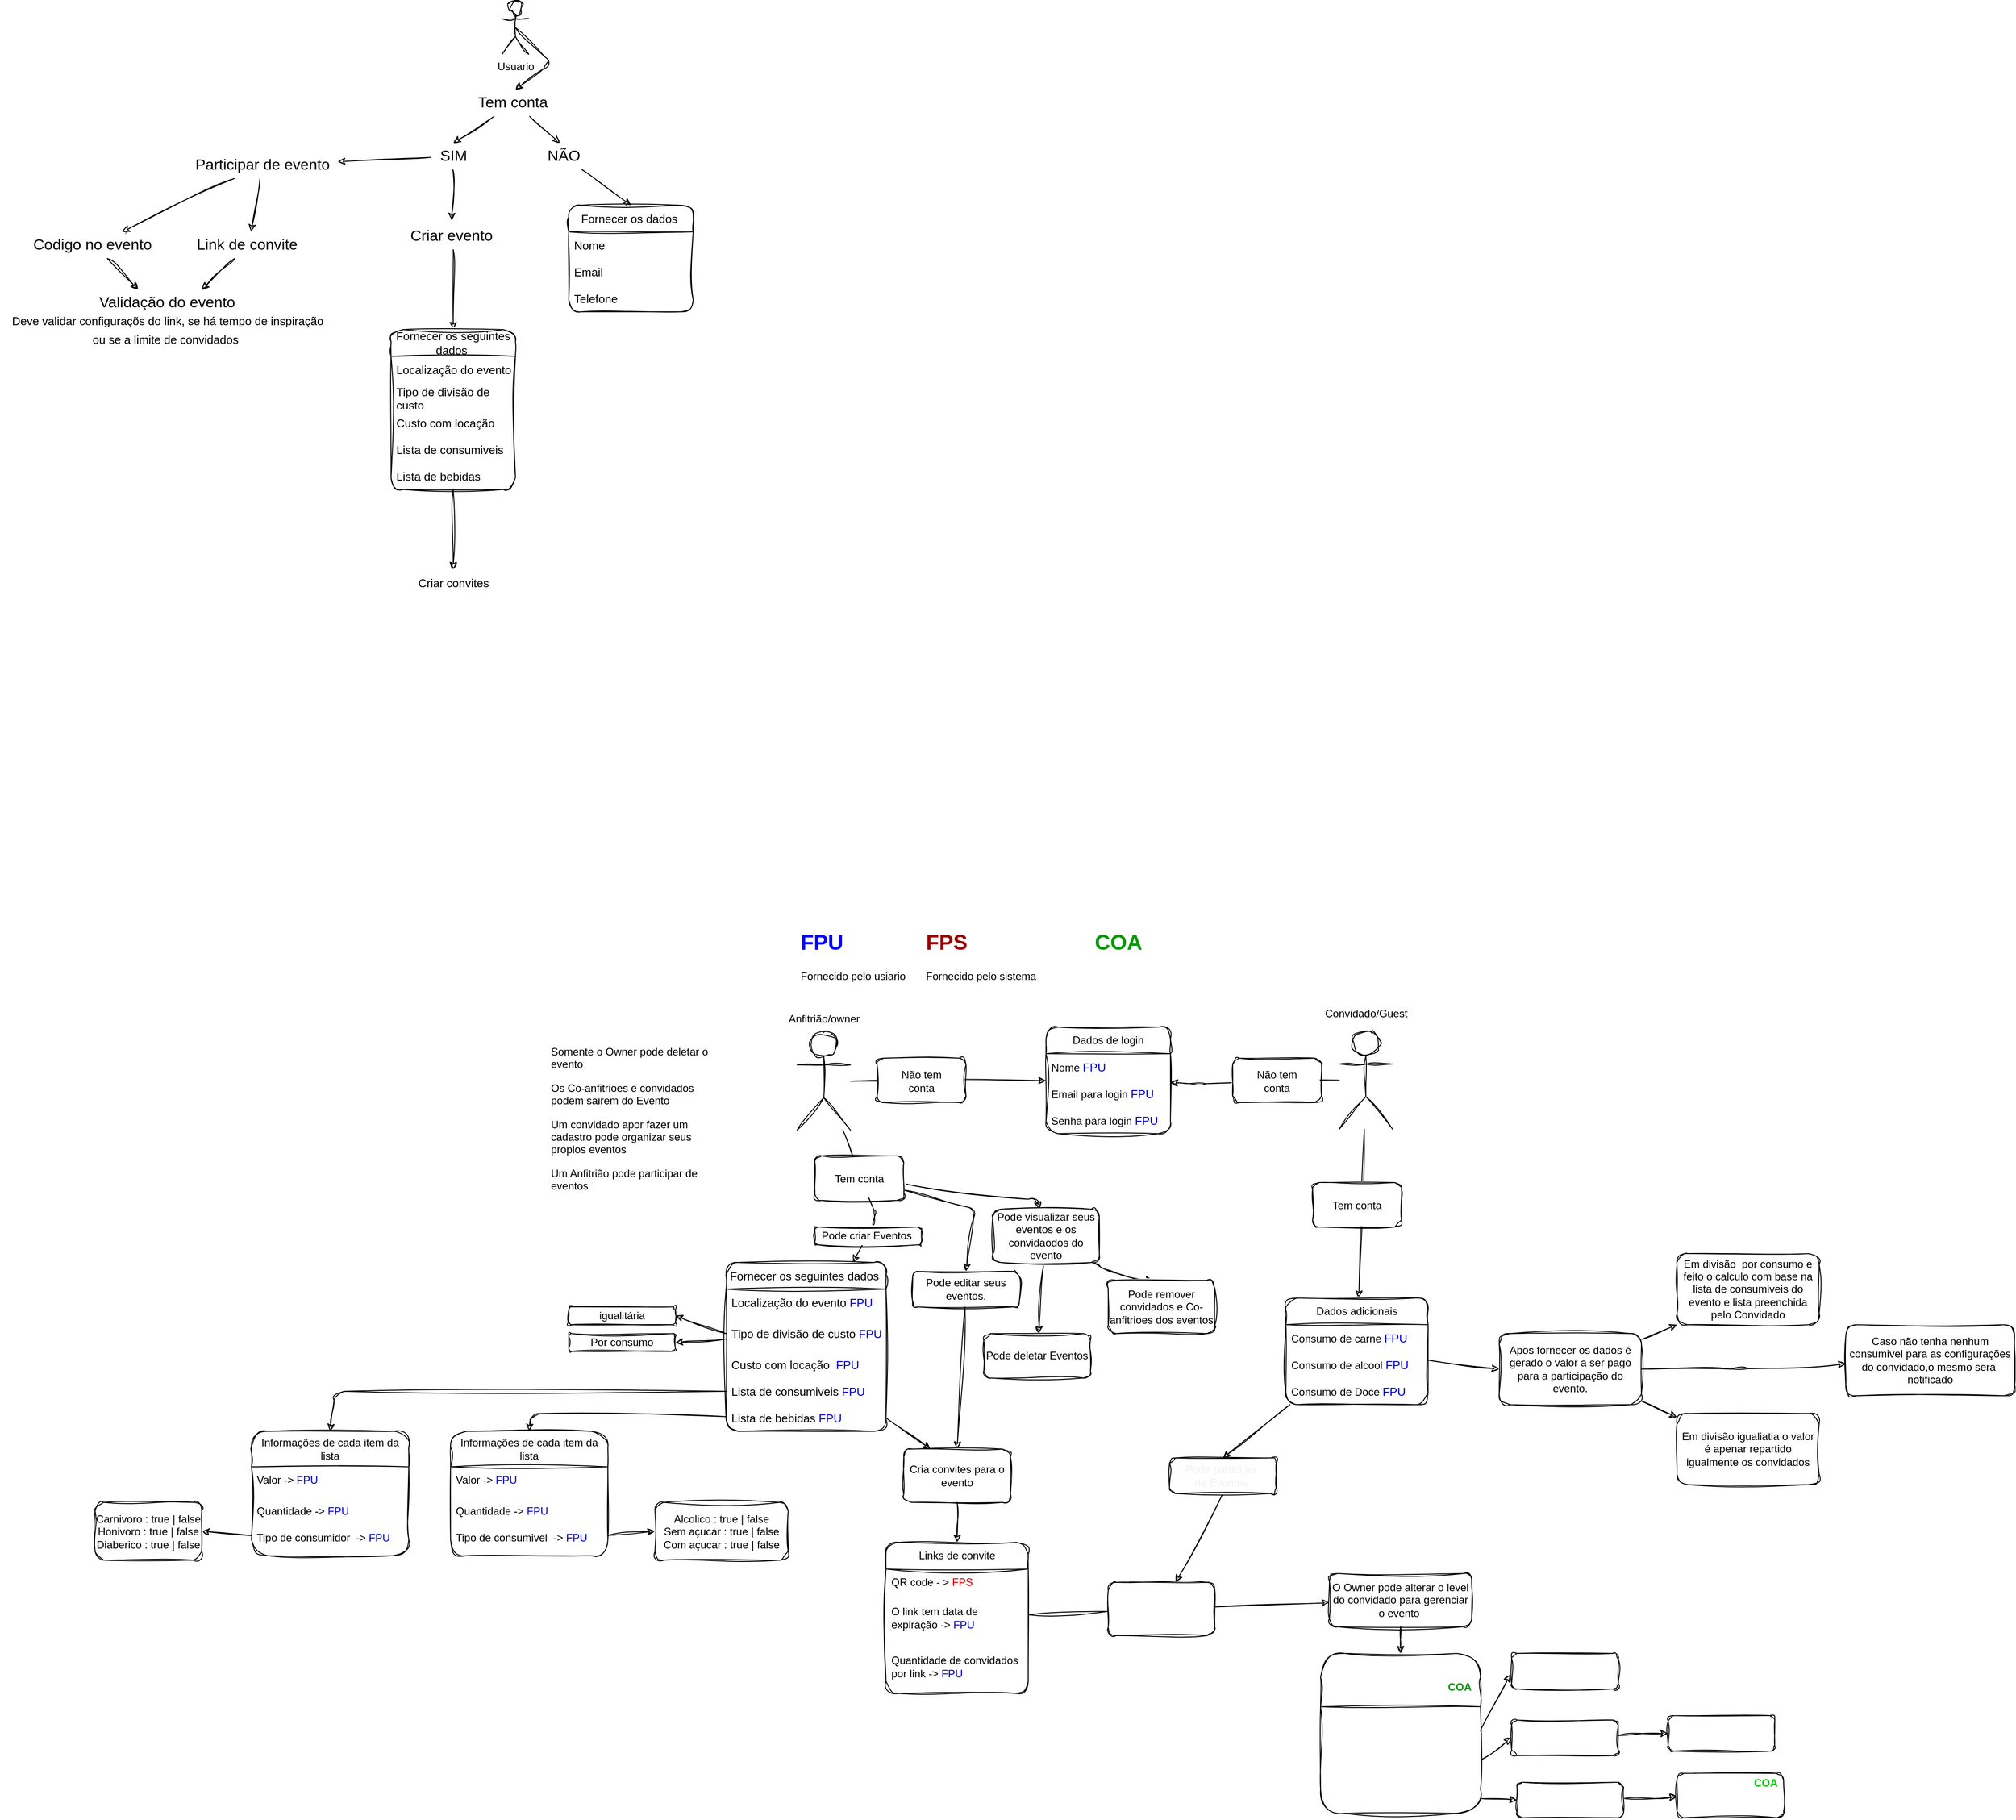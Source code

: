 <mxfile>
    <diagram id="jn-Cg3QizQ3yQqAr4hrQ" name="Page-1">
        <mxGraphModel dx="1631" dy="2102" grid="1" gridSize="10" guides="1" tooltips="1" connect="1" arrows="1" fold="1" page="1" pageScale="1" pageWidth="827" pageHeight="1169" math="0" shadow="0">
            <root>
                <mxCell id="0"/>
                <mxCell id="1" parent="0"/>
                <mxCell id="15" style="edgeStyle=none;html=1;exitX=0.5;exitY=0.5;exitDx=0;exitDy=0;exitPerimeter=0;fontSize=17;rounded=1;sketch=1;curveFitting=1;jiggle=2;" parent="1" source="2" edge="1">
                    <mxGeometry relative="1" as="geometry">
                        <mxPoint x="603" y="-1020" as="targetPoint"/>
                        <Array as="points">
                            <mxPoint x="643" y="-1050"/>
                        </Array>
                    </mxGeometry>
                </mxCell>
                <mxCell id="2" value="Usuario" style="shape=umlActor;verticalLabelPosition=bottom;verticalAlign=top;html=1;outlineConnect=0;rounded=1;sketch=1;curveFitting=1;jiggle=2;" parent="1" vertex="1">
                    <mxGeometry x="588" y="-1120" width="30" height="60" as="geometry"/>
                </mxCell>
                <mxCell id="20" style="edgeStyle=none;html=1;fontSize=17;rounded=1;sketch=1;curveFitting=1;jiggle=2;" parent="1" source="19" edge="1">
                    <mxGeometry relative="1" as="geometry">
                        <mxPoint x="533" y="-960" as="targetPoint"/>
                    </mxGeometry>
                </mxCell>
                <mxCell id="21" style="edgeStyle=none;html=1;fontSize=17;rounded=1;sketch=1;curveFitting=1;jiggle=2;" parent="1" source="19" edge="1">
                    <mxGeometry relative="1" as="geometry">
                        <mxPoint x="653" y="-960" as="targetPoint"/>
                    </mxGeometry>
                </mxCell>
                <mxCell id="19" value="Tem conta&amp;nbsp;" style="text;html=1;align=center;verticalAlign=middle;resizable=0;points=[];autosize=1;strokeColor=none;fillColor=none;fontSize=17;rounded=1;sketch=1;curveFitting=1;jiggle=2;" parent="1" vertex="1">
                    <mxGeometry x="547" y="-1020" width="110" height="30" as="geometry"/>
                </mxCell>
                <mxCell id="24" style="edgeStyle=none;html=1;fontSize=17;entryX=0.485;entryY=-0.097;entryDx=0;entryDy=0;entryPerimeter=0;rounded=1;sketch=1;curveFitting=1;jiggle=2;" parent="1" source="22" target="27" edge="1">
                    <mxGeometry relative="1" as="geometry">
                        <mxPoint x="443" y="-900" as="targetPoint"/>
                        <Array as="points"/>
                    </mxGeometry>
                </mxCell>
                <mxCell id="26" style="edgeStyle=none;html=1;fontSize=17;rounded=1;sketch=1;curveFitting=1;jiggle=2;" parent="1" source="22" target="29" edge="1">
                    <mxGeometry relative="1" as="geometry">
                        <mxPoint x="533" y="-900" as="targetPoint"/>
                    </mxGeometry>
                </mxCell>
                <mxCell id="22" value="SIM" style="text;html=1;align=center;verticalAlign=middle;resizable=0;points=[];autosize=1;strokeColor=none;fillColor=none;fontSize=17;rounded=1;sketch=1;curveFitting=1;jiggle=2;" parent="1" vertex="1">
                    <mxGeometry x="508" y="-960" width="50" height="30" as="geometry"/>
                </mxCell>
                <mxCell id="53" style="edgeStyle=none;html=1;fontSize=13;entryX=0.5;entryY=0;entryDx=0;entryDy=0;rounded=1;sketch=1;curveFitting=1;jiggle=2;" parent="1" source="23" target="54" edge="1">
                    <mxGeometry relative="1" as="geometry">
                        <mxPoint x="733" y="-900" as="targetPoint"/>
                    </mxGeometry>
                </mxCell>
                <mxCell id="23" value="NÃO" style="text;html=1;align=center;verticalAlign=middle;resizable=0;points=[];autosize=1;strokeColor=none;fillColor=none;fontSize=17;rounded=1;sketch=1;curveFitting=1;jiggle=2;" parent="1" vertex="1">
                    <mxGeometry x="627" y="-960" width="60" height="30" as="geometry"/>
                </mxCell>
                <mxCell id="38" style="edgeStyle=none;html=1;fontSize=13;rounded=1;sketch=1;curveFitting=1;jiggle=2;" parent="1" source="27" target="39" edge="1">
                    <mxGeometry relative="1" as="geometry">
                        <mxPoint x="533" y="-760" as="targetPoint"/>
                    </mxGeometry>
                </mxCell>
                <mxCell id="27" value="Criar evento&amp;nbsp;" style="text;html=1;align=center;verticalAlign=middle;resizable=0;points=[];autosize=1;strokeColor=none;fillColor=none;fontSize=17;rounded=1;sketch=1;curveFitting=1;jiggle=2;" parent="1" vertex="1">
                    <mxGeometry x="473" y="-870" width="120" height="30" as="geometry"/>
                </mxCell>
                <mxCell id="30" style="edgeStyle=none;html=1;fontSize=17;rounded=1;sketch=1;curveFitting=1;jiggle=2;" parent="1" source="29" target="32" edge="1">
                    <mxGeometry relative="1" as="geometry">
                        <mxPoint x="433" y="-800.0" as="targetPoint"/>
                    </mxGeometry>
                </mxCell>
                <mxCell id="31" style="edgeStyle=none;html=1;fontSize=17;rounded=1;sketch=1;curveFitting=1;jiggle=2;" parent="1" source="29" target="33" edge="1">
                    <mxGeometry relative="1" as="geometry">
                        <mxPoint x="563" y="-800" as="targetPoint"/>
                    </mxGeometry>
                </mxCell>
                <mxCell id="29" value="Participar de evento" style="text;html=1;align=center;verticalAlign=middle;resizable=0;points=[];autosize=1;strokeColor=none;fillColor=none;fontSize=17;rounded=1;sketch=1;curveFitting=1;jiggle=2;" parent="1" vertex="1">
                    <mxGeometry x="233" y="-950" width="170" height="30" as="geometry"/>
                </mxCell>
                <mxCell id="34" style="edgeStyle=none;html=1;fontSize=17;rounded=1;sketch=1;curveFitting=1;jiggle=2;" parent="1" source="32" target="36" edge="1">
                    <mxGeometry relative="1" as="geometry">
                        <mxPoint x="199" y="-785.0" as="targetPoint"/>
                    </mxGeometry>
                </mxCell>
                <mxCell id="32" value="Codigo no evento&amp;nbsp;" style="text;html=1;align=center;verticalAlign=middle;resizable=0;points=[];autosize=1;strokeColor=none;fillColor=none;fontSize=17;rounded=1;sketch=1;curveFitting=1;jiggle=2;" parent="1" vertex="1">
                    <mxGeometry x="49" y="-860" width="160" height="30" as="geometry"/>
                </mxCell>
                <mxCell id="35" style="edgeStyle=none;html=1;fontSize=17;rounded=1;sketch=1;curveFitting=1;jiggle=2;" parent="1" source="33" target="36" edge="1">
                    <mxGeometry relative="1" as="geometry">
                        <mxPoint x="209" y="-785.0" as="targetPoint"/>
                    </mxGeometry>
                </mxCell>
                <mxCell id="33" value="Link de convite&amp;nbsp;" style="text;html=1;align=center;verticalAlign=middle;resizable=0;points=[];autosize=1;strokeColor=none;fillColor=none;fontSize=17;rounded=1;sketch=1;curveFitting=1;jiggle=2;" parent="1" vertex="1">
                    <mxGeometry x="233" y="-860" width="140" height="30" as="geometry"/>
                </mxCell>
                <mxCell id="36" value="Validação do evento&amp;nbsp;&lt;br style=&quot;font-size: 13px;&quot;&gt;&lt;font style=&quot;font-size: 13px;&quot;&gt;Deve validar configuraçõs do link, se há tempo de inspiração&amp;nbsp;&lt;br&gt;&lt;/font&gt;&lt;font style=&quot;font-size: 13px;&quot;&gt;ou se a limite de convidados&amp;nbsp;&lt;/font&gt;&lt;font style=&quot;font-size: 17px;&quot;&gt;&amp;nbsp;&lt;br&gt;&lt;/font&gt;" style="text;html=1;align=center;verticalAlign=middle;resizable=0;points=[];autosize=1;strokeColor=none;fillColor=none;fontSize=17;rounded=1;sketch=1;curveFitting=1;jiggle=2;" parent="1" vertex="1">
                    <mxGeometry x="23" y="-795" width="380" height="70" as="geometry"/>
                </mxCell>
                <mxCell id="51" style="edgeStyle=none;html=1;fontSize=13;rounded=1;sketch=1;curveFitting=1;jiggle=2;" parent="1" source="39" target="52" edge="1">
                    <mxGeometry relative="1" as="geometry">
                        <mxPoint x="533" y="-480" as="targetPoint"/>
                    </mxGeometry>
                </mxCell>
                <mxCell id="39" value="Fornecer os seguintes dados&amp;nbsp;" style="swimlane;fontStyle=0;childLayout=stackLayout;horizontal=1;startSize=30;horizontalStack=0;resizeParent=1;resizeParentMax=0;resizeLast=0;collapsible=1;marginBottom=0;whiteSpace=wrap;html=1;fontSize=13;rounded=1;sketch=1;curveFitting=1;jiggle=2;" parent="1" vertex="1">
                    <mxGeometry x="463" y="-750" width="140" height="180" as="geometry"/>
                </mxCell>
                <mxCell id="40" value="Localização do evento" style="text;strokeColor=none;fillColor=none;align=left;verticalAlign=middle;spacingLeft=4;spacingRight=4;overflow=hidden;points=[[0,0.5],[1,0.5]];portConstraint=eastwest;rotatable=0;whiteSpace=wrap;html=1;fontSize=13;rounded=1;sketch=1;curveFitting=1;jiggle=2;" parent="39" vertex="1">
                    <mxGeometry y="30" width="140" height="30" as="geometry"/>
                </mxCell>
                <mxCell id="41" value="Tipo de divisão de custo" style="text;strokeColor=none;fillColor=none;align=left;verticalAlign=middle;spacingLeft=4;spacingRight=4;overflow=hidden;points=[[0,0.5],[1,0.5]];portConstraint=eastwest;rotatable=0;whiteSpace=wrap;html=1;fontSize=13;rounded=1;sketch=1;curveFitting=1;jiggle=2;" parent="39" vertex="1">
                    <mxGeometry y="60" width="140" height="30" as="geometry"/>
                </mxCell>
                <mxCell id="42" value="Custo com locação&amp;nbsp;" style="text;strokeColor=none;fillColor=none;align=left;verticalAlign=middle;spacingLeft=4;spacingRight=4;overflow=hidden;points=[[0,0.5],[1,0.5]];portConstraint=eastwest;rotatable=0;whiteSpace=wrap;html=1;fontSize=13;rounded=1;sketch=1;curveFitting=1;jiggle=2;" parent="39" vertex="1">
                    <mxGeometry y="90" width="140" height="30" as="geometry"/>
                </mxCell>
                <mxCell id="45" value="Lista de consumiveis" style="text;strokeColor=none;fillColor=none;align=left;verticalAlign=middle;spacingLeft=4;spacingRight=4;overflow=hidden;points=[[0,0.5],[1,0.5]];portConstraint=eastwest;rotatable=0;whiteSpace=wrap;html=1;fontSize=13;rounded=1;sketch=1;curveFitting=1;jiggle=2;" parent="39" vertex="1">
                    <mxGeometry y="120" width="140" height="30" as="geometry"/>
                </mxCell>
                <mxCell id="47" value="Lista de bebidas" style="text;strokeColor=none;fillColor=none;align=left;verticalAlign=middle;spacingLeft=4;spacingRight=4;overflow=hidden;points=[[0,0.5],[1,0.5]];portConstraint=eastwest;rotatable=0;whiteSpace=wrap;html=1;fontSize=13;rounded=1;sketch=1;curveFitting=1;jiggle=2;" parent="39" vertex="1">
                    <mxGeometry y="150" width="140" height="30" as="geometry"/>
                </mxCell>
                <mxCell id="52" value="Criar convites" style="text;html=1;align=center;verticalAlign=middle;resizable=0;points=[];autosize=1;strokeColor=none;fillColor=none;fontSize=13;rounded=1;sketch=1;curveFitting=1;jiggle=2;" parent="1" vertex="1">
                    <mxGeometry x="483" y="-480" width="100" height="30" as="geometry"/>
                </mxCell>
                <mxCell id="54" value="Fornecer os dados&amp;nbsp;" style="swimlane;fontStyle=0;childLayout=stackLayout;horizontal=1;startSize=30;horizontalStack=0;resizeParent=1;resizeParentMax=0;resizeLast=0;collapsible=1;marginBottom=0;whiteSpace=wrap;html=1;fontSize=13;rounded=1;sketch=1;curveFitting=1;jiggle=2;" parent="1" vertex="1">
                    <mxGeometry x="663" y="-890" width="140" height="120" as="geometry"/>
                </mxCell>
                <mxCell id="55" value="Nome&amp;nbsp;" style="text;strokeColor=none;fillColor=none;align=left;verticalAlign=middle;spacingLeft=4;spacingRight=4;overflow=hidden;points=[[0,0.5],[1,0.5]];portConstraint=eastwest;rotatable=0;whiteSpace=wrap;html=1;fontSize=13;rounded=1;sketch=1;curveFitting=1;jiggle=2;" parent="54" vertex="1">
                    <mxGeometry y="30" width="140" height="30" as="geometry"/>
                </mxCell>
                <mxCell id="56" value="Email" style="text;strokeColor=none;fillColor=none;align=left;verticalAlign=middle;spacingLeft=4;spacingRight=4;overflow=hidden;points=[[0,0.5],[1,0.5]];portConstraint=eastwest;rotatable=0;whiteSpace=wrap;html=1;fontSize=13;rounded=1;sketch=1;curveFitting=1;jiggle=2;" parent="54" vertex="1">
                    <mxGeometry y="60" width="140" height="30" as="geometry"/>
                </mxCell>
                <mxCell id="57" value="Telefone" style="text;strokeColor=none;fillColor=none;align=left;verticalAlign=middle;spacingLeft=4;spacingRight=4;overflow=hidden;points=[[0,0.5],[1,0.5]];portConstraint=eastwest;rotatable=0;whiteSpace=wrap;html=1;fontSize=13;rounded=1;sketch=1;curveFitting=1;jiggle=2;" parent="54" vertex="1">
                    <mxGeometry y="90" width="140" height="30" as="geometry"/>
                </mxCell>
                <mxCell id="67" style="edgeStyle=none;html=1;rounded=1;sketch=1;curveFitting=1;jiggle=2;" parent="1" edge="1">
                    <mxGeometry relative="1" as="geometry">
                        <mxPoint x="1340" y="97.5" as="targetPoint"/>
                        <mxPoint x="1530" y="94.789" as="sourcePoint"/>
                        <Array as="points">
                            <mxPoint x="1370" y="99"/>
                        </Array>
                    </mxGeometry>
                </mxCell>
                <mxCell id="78" style="edgeStyle=none;html=1;rounded=1;sketch=1;curveFitting=1;jiggle=2;" parent="1" source="58" edge="1" target="168">
                    <mxGeometry relative="1" as="geometry">
                        <mxPoint x="1470" y="340" as="targetPoint"/>
                        <mxPoint x="1550" y="150" as="sourcePoint"/>
                        <Array as="points"/>
                    </mxGeometry>
                </mxCell>
                <mxCell id="58" value="" style="shape=umlActor;verticalLabelPosition=bottom;verticalAlign=top;html=1;outlineConnect=0;fontStyle=0;rounded=1;sketch=1;curveFitting=1;jiggle=2;" parent="1" vertex="1">
                    <mxGeometry x="1530" y="40" width="60" height="110" as="geometry"/>
                </mxCell>
                <mxCell id="61" style="edgeStyle=none;html=1;rounded=1;sketch=1;curveFitting=1;jiggle=2;" parent="1" source="59" target="69" edge="1">
                    <mxGeometry relative="1" as="geometry">
                        <mxPoint x="1180" y="96" as="targetPoint"/>
                    </mxGeometry>
                </mxCell>
                <mxCell id="73" style="edgeStyle=none;html=1;rounded=1;sketch=1;curveFitting=1;jiggle=2;" parent="1" source="59" edge="1" target="103">
                    <mxGeometry relative="1" as="geometry">
                        <mxPoint x="999.231" y="320.0" as="targetPoint"/>
                        <Array as="points">
                            <mxPoint x="1010" y="250"/>
                        </Array>
                    </mxGeometry>
                </mxCell>
                <mxCell id="59" value="" style="shape=umlActor;verticalLabelPosition=bottom;verticalAlign=top;html=1;outlineConnect=0;rounded=1;sketch=1;curveFitting=1;jiggle=2;" parent="1" vertex="1">
                    <mxGeometry x="920" y="41" width="60" height="110" as="geometry"/>
                </mxCell>
                <mxCell id="62" value="" style="rounded=1;whiteSpace=wrap;html=1;sketch=1;curveFitting=1;jiggle=2;" parent="1" vertex="1">
                    <mxGeometry x="1010" y="70" width="100" height="50" as="geometry"/>
                </mxCell>
                <mxCell id="64" value="Não tem conta" style="text;html=1;strokeColor=none;fillColor=none;align=center;verticalAlign=middle;whiteSpace=wrap;rounded=1;sketch=1;curveFitting=1;jiggle=2;" parent="1" vertex="1">
                    <mxGeometry x="1030" y="81" width="60" height="30" as="geometry"/>
                </mxCell>
                <mxCell id="65" value="" style="rounded=1;whiteSpace=wrap;html=1;sketch=1;curveFitting=1;jiggle=2;" parent="1" vertex="1">
                    <mxGeometry x="1410" y="70" width="100" height="50" as="geometry"/>
                </mxCell>
                <mxCell id="66" value="Não tem conta" style="text;html=1;strokeColor=none;fillColor=none;align=center;verticalAlign=middle;whiteSpace=wrap;rounded=1;sketch=1;curveFitting=1;jiggle=2;" parent="1" vertex="1">
                    <mxGeometry x="1430" y="81" width="60" height="30" as="geometry"/>
                </mxCell>
                <mxCell id="69" value="Dados de login" style="swimlane;fontStyle=0;childLayout=stackLayout;horizontal=1;startSize=30;horizontalStack=0;resizeParent=1;resizeParentMax=0;resizeLast=0;collapsible=1;marginBottom=0;whiteSpace=wrap;html=1;rounded=1;sketch=1;curveFitting=1;jiggle=2;" parent="1" vertex="1">
                    <mxGeometry x="1200" y="35" width="140" height="120" as="geometry"/>
                </mxCell>
                <mxCell id="70" value="Nome&amp;nbsp;&lt;span style=&quot;color: rgb(0, 0, 204); font-size: 13px;&quot;&gt;FPU&lt;/span&gt;" style="text;strokeColor=none;fillColor=none;align=left;verticalAlign=middle;spacingLeft=4;spacingRight=4;overflow=hidden;points=[[0,0.5],[1,0.5]];portConstraint=eastwest;rotatable=0;whiteSpace=wrap;html=1;rounded=1;sketch=1;curveFitting=1;jiggle=2;" parent="69" vertex="1">
                    <mxGeometry y="30" width="140" height="30" as="geometry"/>
                </mxCell>
                <mxCell id="71" value="Email para login&amp;nbsp;&lt;span style=&quot;color: rgb(0, 0, 204); font-size: 13px;&quot;&gt;FPU&lt;/span&gt;" style="text;strokeColor=none;fillColor=none;align=left;verticalAlign=middle;spacingLeft=4;spacingRight=4;overflow=hidden;points=[[0,0.5],[1,0.5]];portConstraint=eastwest;rotatable=0;whiteSpace=wrap;html=1;rounded=1;sketch=1;curveFitting=1;jiggle=2;" parent="69" vertex="1">
                    <mxGeometry y="60" width="140" height="30" as="geometry"/>
                </mxCell>
                <mxCell id="72" value="Senha para login&amp;nbsp;&lt;span style=&quot;color: rgb(0, 0, 204); font-size: 13px;&quot;&gt;FPU&lt;/span&gt;" style="text;strokeColor=none;fillColor=none;align=left;verticalAlign=middle;spacingLeft=4;spacingRight=4;overflow=hidden;points=[[0,0.5],[1,0.5]];portConstraint=eastwest;rotatable=0;whiteSpace=wrap;html=1;rounded=1;sketch=1;curveFitting=1;jiggle=2;" parent="69" vertex="1">
                    <mxGeometry y="90" width="140" height="30" as="geometry"/>
                </mxCell>
                <mxCell id="117" style="edgeStyle=none;html=1;entryX=0.5;entryY=0;entryDx=0;entryDy=0;rounded=1;sketch=1;curveFitting=1;jiggle=2;" edge="1" parent="1" source="74" target="110">
                    <mxGeometry relative="1" as="geometry">
                        <Array as="points">
                            <mxPoint x="1120" y="240"/>
                        </Array>
                    </mxGeometry>
                </mxCell>
                <mxCell id="118" style="edgeStyle=none;html=1;rounded=1;sketch=1;curveFitting=1;jiggle=2;" edge="1" parent="1" source="74" target="102">
                    <mxGeometry relative="1" as="geometry">
                        <Array as="points">
                            <mxPoint x="1190" y="230"/>
                        </Array>
                    </mxGeometry>
                </mxCell>
                <mxCell id="74" value="" style="rounded=1;whiteSpace=wrap;html=1;sketch=1;curveFitting=1;jiggle=2;" parent="1" vertex="1">
                    <mxGeometry x="940" y="180" width="100" height="50" as="geometry"/>
                </mxCell>
                <mxCell id="75" value="Tem conta" style="text;html=1;strokeColor=none;fillColor=none;align=center;verticalAlign=middle;whiteSpace=wrap;rounded=1;sketch=1;curveFitting=1;jiggle=2;" parent="1" vertex="1">
                    <mxGeometry x="960" y="191" width="60" height="30" as="geometry"/>
                </mxCell>
                <mxCell id="76" value="" style="rounded=1;whiteSpace=wrap;html=1;sketch=1;curveFitting=1;jiggle=2;" parent="1" vertex="1">
                    <mxGeometry x="1500" y="210" width="100" height="50" as="geometry"/>
                </mxCell>
                <mxCell id="77" value="Tem conta" style="text;html=1;strokeColor=none;fillColor=none;align=center;verticalAlign=middle;whiteSpace=wrap;rounded=1;sketch=1;curveFitting=1;jiggle=2;" parent="1" vertex="1">
                    <mxGeometry x="1520" y="221" width="60" height="30" as="geometry"/>
                </mxCell>
                <mxCell id="129" style="edgeStyle=none;html=1;fontColor=#FFFFFF;exitX=0.5;exitY=1;exitDx=0;exitDy=0;rounded=1;sketch=1;curveFitting=1;jiggle=2;" edge="1" parent="1" source="158" target="128">
                    <mxGeometry relative="1" as="geometry">
                        <mxPoint x="1382.138" y="575" as="sourcePoint"/>
                    </mxGeometry>
                </mxCell>
                <mxCell id="98" value="Anfitrião/owner" style="text;html=1;align=center;verticalAlign=middle;resizable=0;points=[];autosize=1;strokeColor=none;fillColor=none;rounded=1;sketch=1;curveFitting=1;jiggle=2;" vertex="1" parent="1">
                    <mxGeometry x="900" y="11" width="100" height="30" as="geometry"/>
                </mxCell>
                <mxCell id="99" value=" Convidado/Guest" style="text;html=1;align=center;verticalAlign=middle;resizable=0;points=[];autosize=1;strokeColor=none;fillColor=none;rounded=1;sketch=1;curveFitting=1;jiggle=2;" vertex="1" parent="1">
                    <mxGeometry x="1500" y="5" width="120" height="30" as="geometry"/>
                </mxCell>
                <mxCell id="100" value="Pode criar Eventos&amp;nbsp;" style="rounded=1;whiteSpace=wrap;html=1;sketch=1;curveFitting=1;jiggle=2;" vertex="1" parent="1">
                    <mxGeometry x="940" y="260" width="120" height="20" as="geometry"/>
                </mxCell>
                <mxCell id="141" value="" style="edgeStyle=none;html=1;fontColor=#FFFFFF;rounded=1;sketch=1;curveFitting=1;jiggle=2;" edge="1" parent="1" source="102" target="140">
                    <mxGeometry relative="1" as="geometry"/>
                </mxCell>
                <mxCell id="216" style="edgeStyle=none;sketch=1;hachureGap=4;jiggle=2;curveFitting=1;html=1;fontFamily=Architects Daughter;fontSource=https%3A%2F%2Ffonts.googleapis.com%2Fcss%3Ffamily%3DArchitects%2BDaughter;fontSize=16;fontColor=#FFFFFF;entryX=0.417;entryY=0.015;entryDx=0;entryDy=0;entryPerimeter=0;" edge="1" parent="1" source="102" target="217">
                    <mxGeometry relative="1" as="geometry">
                        <mxPoint x="1280" y="370" as="targetPoint"/>
                        <Array as="points">
                            <mxPoint x="1270" y="310"/>
                        </Array>
                    </mxGeometry>
                </mxCell>
                <mxCell id="102" value="Pode visualizar seus eventos e os convidaodos do evento&lt;br&gt;" style="rounded=1;whiteSpace=wrap;html=1;sketch=1;curveFitting=1;jiggle=2;" vertex="1" parent="1">
                    <mxGeometry x="1140" y="240" width="120" height="60" as="geometry"/>
                </mxCell>
                <mxCell id="103" value="Fornecer os seguintes dados&amp;nbsp;" style="swimlane;fontStyle=0;childLayout=stackLayout;horizontal=1;startSize=30;horizontalStack=0;resizeParent=1;resizeParentMax=0;resizeLast=0;collapsible=1;marginBottom=0;whiteSpace=wrap;html=1;fontSize=13;rounded=1;sketch=1;curveFitting=1;jiggle=2;" vertex="1" parent="1">
                    <mxGeometry x="840" y="300" width="180" height="190" as="geometry"/>
                </mxCell>
                <mxCell id="104" value="Localização do evento &lt;font color=&quot;#0000cc&quot;&gt;FPU&lt;/font&gt;" style="text;strokeColor=none;fillColor=none;align=left;verticalAlign=middle;spacingLeft=4;spacingRight=4;overflow=hidden;points=[[0,0.5],[1,0.5]];portConstraint=eastwest;rotatable=0;whiteSpace=wrap;html=1;fontSize=13;rounded=1;sketch=1;curveFitting=1;jiggle=2;" vertex="1" parent="103">
                    <mxGeometry y="30" width="180" height="30" as="geometry"/>
                </mxCell>
                <mxCell id="105" value="Tipo de divisão de custo&amp;nbsp;&lt;span style=&quot;color: rgb(0, 0, 204);&quot;&gt;FPU&lt;/span&gt;" style="text;strokeColor=none;fillColor=none;align=left;verticalAlign=middle;spacingLeft=4;spacingRight=4;overflow=hidden;points=[[0,0.5],[1,0.5]];portConstraint=eastwest;rotatable=0;whiteSpace=wrap;html=1;fontSize=13;rounded=1;sketch=1;curveFitting=1;jiggle=2;" vertex="1" parent="103">
                    <mxGeometry y="60" width="180" height="40" as="geometry"/>
                </mxCell>
                <mxCell id="106" value="Custo com locação&amp;nbsp;&amp;nbsp;&lt;span style=&quot;color: rgb(0, 0, 204);&quot;&gt;FPU&lt;/span&gt;" style="text;strokeColor=none;fillColor=none;align=left;verticalAlign=middle;spacingLeft=4;spacingRight=4;overflow=hidden;points=[[0,0.5],[1,0.5]];portConstraint=eastwest;rotatable=0;whiteSpace=wrap;html=1;fontSize=13;rounded=1;sketch=1;curveFitting=1;jiggle=2;" vertex="1" parent="103">
                    <mxGeometry y="100" width="180" height="30" as="geometry"/>
                </mxCell>
                <mxCell id="107" value="Lista de consumiveis&amp;nbsp;&lt;span style=&quot;color: rgb(0, 0, 204);&quot;&gt;FPU&lt;/span&gt;" style="text;strokeColor=none;fillColor=none;align=left;verticalAlign=middle;spacingLeft=4;spacingRight=4;overflow=hidden;points=[[0,0.5],[1,0.5]];portConstraint=eastwest;rotatable=0;whiteSpace=wrap;html=1;fontSize=13;rounded=1;sketch=1;curveFitting=1;jiggle=2;" vertex="1" parent="103">
                    <mxGeometry y="130" width="180" height="30" as="geometry"/>
                </mxCell>
                <mxCell id="108" value="Lista de bebidas&amp;nbsp;&lt;span style=&quot;color: rgb(0, 0, 204);&quot;&gt;FPU&lt;/span&gt;" style="text;strokeColor=none;fillColor=none;align=left;verticalAlign=middle;spacingLeft=4;spacingRight=4;overflow=hidden;points=[[0,0.5],[1,0.5]];portConstraint=eastwest;rotatable=0;whiteSpace=wrap;html=1;fontSize=13;rounded=1;sketch=1;curveFitting=1;jiggle=2;" vertex="1" parent="103">
                    <mxGeometry y="160" width="180" height="30" as="geometry"/>
                </mxCell>
                <mxCell id="130" style="edgeStyle=none;html=1;fontColor=#FFFFFF;rounded=1;sketch=1;curveFitting=1;jiggle=2;" edge="1" parent="1" source="109" target="131">
                    <mxGeometry relative="1" as="geometry">
                        <mxPoint x="1599" y="770" as="targetPoint"/>
                    </mxGeometry>
                </mxCell>
                <mxCell id="109" value="O Owner pode alterar o level do convidado para gerenciar o evento&amp;nbsp;" style="rounded=1;whiteSpace=wrap;html=1;sketch=1;curveFitting=1;jiggle=2;" vertex="1" parent="1">
                    <mxGeometry x="1519" y="650" width="160" height="60" as="geometry"/>
                </mxCell>
                <mxCell id="114" style="edgeStyle=none;html=1;entryX=0.5;entryY=0;entryDx=0;entryDy=0;rounded=1;sketch=1;curveFitting=1;jiggle=2;" edge="1" parent="1" source="110" target="113">
                    <mxGeometry relative="1" as="geometry"/>
                </mxCell>
                <mxCell id="110" value="Pode editar seus eventos." style="rounded=1;whiteSpace=wrap;html=1;sketch=1;curveFitting=1;jiggle=2;" vertex="1" parent="1">
                    <mxGeometry x="1050" y="310" width="120" height="40" as="geometry"/>
                </mxCell>
                <mxCell id="124" style="edgeStyle=none;html=1;entryX=0.5;entryY=0;entryDx=0;entryDy=0;rounded=1;sketch=1;curveFitting=1;jiggle=2;" edge="1" parent="1" source="113" target="120">
                    <mxGeometry relative="1" as="geometry"/>
                </mxCell>
                <mxCell id="113" value="Cria convites para o evento" style="whiteSpace=wrap;html=1;rounded=1;sketch=1;curveFitting=1;jiggle=2;" vertex="1" parent="1">
                    <mxGeometry x="1040" y="510" width="120" height="60" as="geometry"/>
                </mxCell>
                <mxCell id="115" style="edgeStyle=none;html=1;entryX=0.25;entryY=0;entryDx=0;entryDy=0;exitX=1;exitY=0.5;exitDx=0;exitDy=0;rounded=1;sketch=1;curveFitting=1;jiggle=2;" edge="1" parent="1" source="108" target="113">
                    <mxGeometry relative="1" as="geometry"/>
                </mxCell>
                <mxCell id="120" value="Links de convite" style="swimlane;fontStyle=0;childLayout=stackLayout;horizontal=1;startSize=30;horizontalStack=0;resizeParent=1;resizeParentMax=0;resizeLast=0;collapsible=1;marginBottom=0;whiteSpace=wrap;html=1;rounded=1;sketch=1;curveFitting=1;jiggle=2;" vertex="1" parent="1">
                    <mxGeometry x="1020" y="615" width="160" height="170" as="geometry"/>
                </mxCell>
                <mxCell id="121" value="QR code - &amp;gt; &lt;font color=&quot;#cc0000&quot;&gt;FPS&lt;/font&gt;" style="text;strokeColor=none;fillColor=none;align=left;verticalAlign=middle;spacingLeft=4;spacingRight=4;overflow=hidden;points=[[0,0.5],[1,0.5]];portConstraint=eastwest;rotatable=0;whiteSpace=wrap;html=1;rounded=1;sketch=1;curveFitting=1;jiggle=2;" vertex="1" parent="120">
                    <mxGeometry y="30" width="160" height="30" as="geometry"/>
                </mxCell>
                <mxCell id="122" value="O link tem data de expiração -&amp;gt; &lt;font color=&quot;#0000cc&quot;&gt;FPU&lt;/font&gt;" style="text;strokeColor=none;fillColor=none;align=left;verticalAlign=middle;spacingLeft=4;spacingRight=4;overflow=hidden;points=[[0,0.5],[1,0.5]];portConstraint=eastwest;rotatable=0;whiteSpace=wrap;html=1;rounded=1;sketch=1;curveFitting=1;jiggle=2;" vertex="1" parent="120">
                    <mxGeometry y="60" width="160" height="50" as="geometry"/>
                </mxCell>
                <mxCell id="123" value="Quantidade de convidados por link -&amp;gt; &lt;font color=&quot;#0000cc&quot;&gt;FPU&lt;/font&gt;" style="text;strokeColor=none;fillColor=none;align=left;verticalAlign=middle;spacingLeft=4;spacingRight=4;overflow=hidden;points=[[0,0.5],[1,0.5]];portConstraint=eastwest;rotatable=0;whiteSpace=wrap;html=1;rounded=1;sketch=1;curveFitting=1;jiggle=2;" vertex="1" parent="120">
                    <mxGeometry y="110" width="160" height="60" as="geometry"/>
                </mxCell>
                <mxCell id="125" value="&lt;h1&gt;&lt;font color=&quot;#0000ff&quot;&gt;FPU&lt;/font&gt;&lt;/h1&gt;&lt;p&gt;Fornecido pelo usiario&lt;/p&gt;" style="text;html=1;strokeColor=none;fillColor=none;spacing=5;spacingTop=-20;whiteSpace=wrap;overflow=hidden;rounded=1;sketch=1;curveFitting=1;jiggle=2;" vertex="1" parent="1">
                    <mxGeometry x="919" y="-80" width="191" height="70" as="geometry"/>
                </mxCell>
                <mxCell id="126" value="&lt;h1&gt;&lt;font color=&quot;#990000&quot;&gt;FPS&lt;/font&gt;&lt;/h1&gt;&lt;p&gt;Fornecido pelo sistema&lt;/p&gt;" style="text;html=1;strokeColor=none;fillColor=none;spacing=5;spacingTop=-20;whiteSpace=wrap;overflow=hidden;rounded=1;sketch=1;curveFitting=1;jiggle=2;" vertex="1" parent="1">
                    <mxGeometry x="1060" y="-80" width="190" height="70" as="geometry"/>
                </mxCell>
                <mxCell id="127" style="edgeStyle=none;html=1;fontColor=#0000CC;rounded=1;sketch=1;curveFitting=1;jiggle=2;startArrow=none;" edge="1" parent="1" source="128" target="109">
                    <mxGeometry relative="1" as="geometry"/>
                </mxCell>
                <mxCell id="143" value="" style="edgeStyle=none;html=1;fontColor=#FFFFFF;exitX=0.999;exitY=0.677;exitDx=0;exitDy=0;exitPerimeter=0;entryX=-0.013;entryY=0.596;entryDx=0;entryDy=0;entryPerimeter=0;rounded=1;sketch=1;curveFitting=1;jiggle=2;" edge="1" parent="1" source="138" target="142">
                    <mxGeometry relative="1" as="geometry"/>
                </mxCell>
                <mxCell id="131" value="Informações que o owner especifica para a gestão &lt;b&gt;&lt;font color=&quot;#009900&quot;&gt;COA&lt;/font&gt;&lt;/b&gt;" style="swimlane;fontStyle=0;childLayout=stackLayout;horizontal=1;startSize=60;horizontalStack=0;resizeParent=1;resizeParentMax=0;resizeLast=0;collapsible=1;marginBottom=0;whiteSpace=wrap;html=1;fontColor=#FFFFFF;rounded=1;sketch=1;curveFitting=1;jiggle=2;" vertex="1" parent="1">
                    <mxGeometry x="1509" y="740" width="180" height="180" as="geometry">
                        <mxRectangle x="1410" y="720" width="310" height="60" as="alternateBounds"/>
                    </mxGeometry>
                </mxCell>
                <mxCell id="138" value="Pode gerenciar o financeiro do evento" style="text;strokeColor=none;fillColor=none;align=left;verticalAlign=middle;spacingLeft=4;spacingRight=4;overflow=hidden;points=[[0,0.5],[1,0.5]];portConstraint=eastwest;rotatable=0;whiteSpace=wrap;html=1;fontColor=#FFFFFF;rounded=1;sketch=1;curveFitting=1;jiggle=2;" vertex="1" parent="131">
                    <mxGeometry y="60" width="180" height="40" as="geometry"/>
                </mxCell>
                <mxCell id="139" value="Pode gerenciar convites" style="text;strokeColor=none;fillColor=none;align=left;verticalAlign=middle;spacingLeft=4;spacingRight=4;overflow=hidden;points=[[0,0.5],[1,0.5]];portConstraint=eastwest;rotatable=0;whiteSpace=wrap;html=1;fontColor=#FFFFFF;rounded=1;sketch=1;curveFitting=1;jiggle=2;" vertex="1" parent="131">
                    <mxGeometry y="100" width="180" height="40" as="geometry"/>
                </mxCell>
                <mxCell id="134" value="Pode gerenciar level de convidados" style="text;strokeColor=none;fillColor=none;align=left;verticalAlign=middle;spacingLeft=4;spacingRight=4;overflow=hidden;points=[[0,0.5],[1,0.5]];portConstraint=eastwest;rotatable=0;whiteSpace=wrap;html=1;fontColor=#FFFFFF;rounded=1;sketch=1;curveFitting=1;jiggle=2;" vertex="1" parent="131">
                    <mxGeometry y="140" width="180" height="40" as="geometry"/>
                </mxCell>
                <mxCell id="137" value="&lt;h1&gt;&lt;span style=&quot;background-color: initial;&quot;&gt;&lt;font color=&quot;#009900&quot;&gt;COA&lt;/font&gt;&lt;br&gt;&lt;/span&gt;&lt;span style=&quot;color: rgb(255, 255, 255); font-size: 12px; text-align: center; font-weight: normal;&quot;&gt;Co-anfitrião/Affiliated&lt;/span&gt;&lt;br&gt;&lt;/h1&gt;" style="text;html=1;strokeColor=none;fillColor=none;spacing=5;spacingTop=-20;whiteSpace=wrap;overflow=hidden;rounded=1;sketch=1;curveFitting=1;jiggle=2;" vertex="1" parent="1">
                    <mxGeometry x="1250" y="-80" width="190" height="70" as="geometry"/>
                </mxCell>
                <mxCell id="140" value="Pode deletar Eventos" style="whiteSpace=wrap;html=1;rounded=1;sketch=1;curveFitting=1;jiggle=2;" vertex="1" parent="1">
                    <mxGeometry x="1130" y="380" width="120" height="50" as="geometry"/>
                </mxCell>
                <mxCell id="142" value="Gere a lista de gastos e o tipo de divisão" style="whiteSpace=wrap;html=1;fontColor=#FFFFFF;fontStyle=0;startSize=60;rounded=1;sketch=1;curveFitting=1;jiggle=2;" vertex="1" parent="1">
                    <mxGeometry x="1724" y="740" width="120" height="40" as="geometry"/>
                </mxCell>
                <mxCell id="220" style="edgeStyle=none;sketch=1;hachureGap=4;jiggle=2;curveFitting=1;html=1;entryX=0;entryY=0.5;entryDx=0;entryDy=0;fontFamily=Architects Daughter;fontSource=https%3A%2F%2Ffonts.googleapis.com%2Fcss%3Ffamily%3DArchitects%2BDaughter;fontSize=16;fontColor=#FFFFFF;" edge="1" parent="1" source="148" target="219">
                    <mxGeometry relative="1" as="geometry"/>
                </mxCell>
                <mxCell id="148" value="Pode criar Links de convite" style="whiteSpace=wrap;html=1;fontColor=#FFFFFF;fontStyle=0;startSize=60;rounded=1;sketch=1;curveFitting=1;jiggle=2;" vertex="1" parent="1">
                    <mxGeometry x="1724" y="815" width="120" height="40" as="geometry"/>
                </mxCell>
                <mxCell id="149" style="edgeStyle=none;html=1;entryX=0;entryY=0.5;entryDx=0;entryDy=0;fontColor=#FFFFFF;exitX=1;exitY=0.5;exitDx=0;exitDy=0;rounded=1;sketch=1;curveFitting=1;jiggle=2;" edge="1" parent="1" source="139" target="148">
                    <mxGeometry relative="1" as="geometry"/>
                </mxCell>
                <mxCell id="151" value="Pode dar level &lt;font color=&quot;#00cc00&quot;&gt;&lt;b&gt;COA&lt;/b&gt;&lt;/font&gt; para outros convidados&amp;nbsp;" style="whiteSpace=wrap;html=1;fontColor=#FFFFFF;fontStyle=0;startSize=60;rounded=1;sketch=1;curveFitting=1;jiggle=2;" vertex="1" parent="1">
                    <mxGeometry x="1910" y="875" width="120" height="50" as="geometry"/>
                </mxCell>
                <mxCell id="157" style="edgeStyle=none;html=1;fontColor=#00CC00;rounded=1;sketch=1;curveFitting=1;jiggle=2;" edge="1" parent="1" source="154" target="151">
                    <mxGeometry relative="1" as="geometry"/>
                </mxCell>
                <mxCell id="154" value="Essa permisão acompanha as demais da lista&amp;nbsp;" style="whiteSpace=wrap;html=1;fontColor=#FFFFFF;fontStyle=0;startSize=60;rounded=1;sketch=1;curveFitting=1;jiggle=2;" vertex="1" parent="1">
                    <mxGeometry x="1730" y="885" width="120" height="40" as="geometry"/>
                </mxCell>
                <mxCell id="155" style="edgeStyle=none;html=1;entryX=0;entryY=0.5;entryDx=0;entryDy=0;fontColor=#00CC00;rounded=1;sketch=1;curveFitting=1;jiggle=2;" edge="1" parent="1" source="134" target="154">
                    <mxGeometry relative="1" as="geometry"/>
                </mxCell>
                <mxCell id="158" value="&lt;span style=&quot;color: rgb(240, 240, 240);&quot;&gt;Pode participar&amp;nbsp;&lt;/span&gt;&lt;br style=&quot;color: rgb(240, 240, 240);&quot;&gt;&lt;span style=&quot;color: rgb(240, 240, 240);&quot;&gt;de Eventos&amp;nbsp;&lt;/span&gt;" style="rounded=1;whiteSpace=wrap;html=1;fontColor=#00CC00;sketch=1;curveFitting=1;jiggle=2;" vertex="1" parent="1">
                    <mxGeometry x="1339" y="520" width="120" height="40" as="geometry"/>
                </mxCell>
                <mxCell id="173" style="edgeStyle=none;sketch=1;hachureGap=4;jiggle=2;curveFitting=1;html=1;entryX=0.5;entryY=0;entryDx=0;entryDy=0;fontFamily=Architects Daughter;fontSource=https%3A%2F%2Ffonts.googleapis.com%2Fcss%3Ffamily%3DArchitects%2BDaughter;fontSize=16;" edge="1" parent="1" source="168" target="158">
                    <mxGeometry relative="1" as="geometry"/>
                </mxCell>
                <mxCell id="174" style="edgeStyle=none;sketch=1;hachureGap=4;jiggle=2;curveFitting=1;html=1;fontFamily=Architects Daughter;fontSource=https%3A%2F%2Ffonts.googleapis.com%2Fcss%3Ffamily%3DArchitects%2BDaughter;fontSize=16;entryX=0;entryY=0.5;entryDx=0;entryDy=0;" edge="1" parent="1" source="168" target="176">
                    <mxGeometry relative="1" as="geometry">
                        <mxPoint x="1710" y="480" as="targetPoint"/>
                    </mxGeometry>
                </mxCell>
                <mxCell id="168" value="Dados adicionais" style="swimlane;fontStyle=0;childLayout=stackLayout;horizontal=1;startSize=30;horizontalStack=0;resizeParent=1;resizeParentMax=0;resizeLast=0;collapsible=1;marginBottom=0;whiteSpace=wrap;html=1;rounded=1;sketch=1;curveFitting=1;jiggle=2;" vertex="1" parent="1">
                    <mxGeometry x="1470" y="340" width="160" height="120" as="geometry"/>
                </mxCell>
                <mxCell id="169" value="Consumo de carne&amp;nbsp;&lt;span style=&quot;color: rgb(0, 0, 204); font-size: 13px;&quot;&gt;FPU&lt;/span&gt;" style="text;strokeColor=none;fillColor=none;align=left;verticalAlign=middle;spacingLeft=4;spacingRight=4;overflow=hidden;points=[[0,0.5],[1,0.5]];portConstraint=eastwest;rotatable=0;whiteSpace=wrap;html=1;rounded=1;sketch=1;curveFitting=1;jiggle=2;" vertex="1" parent="168">
                    <mxGeometry y="30" width="160" height="30" as="geometry"/>
                </mxCell>
                <mxCell id="170" value="Consumo de alcool&amp;nbsp;&lt;span style=&quot;color: rgb(0, 0, 204); font-size: 13px;&quot;&gt;FPU&lt;/span&gt;" style="text;strokeColor=none;fillColor=none;align=left;verticalAlign=middle;spacingLeft=4;spacingRight=4;overflow=hidden;points=[[0,0.5],[1,0.5]];portConstraint=eastwest;rotatable=0;whiteSpace=wrap;html=1;rounded=1;sketch=1;curveFitting=1;jiggle=2;" vertex="1" parent="168">
                    <mxGeometry y="60" width="160" height="30" as="geometry"/>
                </mxCell>
                <mxCell id="171" value="Consumo de Doce&amp;nbsp;&lt;span style=&quot;color: rgb(0, 0, 204); font-size: 13px;&quot;&gt;FPU&lt;/span&gt;" style="text;strokeColor=none;fillColor=none;align=left;verticalAlign=middle;spacingLeft=4;spacingRight=4;overflow=hidden;points=[[0,0.5],[1,0.5]];portConstraint=eastwest;rotatable=0;whiteSpace=wrap;html=1;rounded=1;sketch=1;curveFitting=1;jiggle=2;" vertex="1" parent="168">
                    <mxGeometry y="90" width="160" height="30" as="geometry"/>
                </mxCell>
                <mxCell id="180" style="edgeStyle=none;sketch=1;hachureGap=4;jiggle=2;curveFitting=1;html=1;fontFamily=Architects Daughter;fontSource=https%3A%2F%2Ffonts.googleapis.com%2Fcss%3Ffamily%3DArchitects%2BDaughter;fontSize=16;" edge="1" parent="1" source="176" target="179">
                    <mxGeometry relative="1" as="geometry"/>
                </mxCell>
                <mxCell id="183" style="edgeStyle=none;sketch=1;hachureGap=4;jiggle=2;curveFitting=1;html=1;entryX=0;entryY=1;entryDx=0;entryDy=0;fontFamily=Architects Daughter;fontSource=https%3A%2F%2Ffonts.googleapis.com%2Fcss%3Ffamily%3DArchitects%2BDaughter;fontSize=16;" edge="1" parent="1" source="176" target="181">
                    <mxGeometry relative="1" as="geometry"/>
                </mxCell>
                <mxCell id="211" style="edgeStyle=none;sketch=1;hachureGap=4;jiggle=2;curveFitting=1;html=1;fontFamily=Architects Daughter;fontSource=https%3A%2F%2Ffonts.googleapis.com%2Fcss%3Ffamily%3DArchitects%2BDaughter;fontSize=16;" edge="1" parent="1" source="176" target="213">
                    <mxGeometry relative="1" as="geometry">
                        <mxPoint x="2130" y="420" as="targetPoint"/>
                        <Array as="points">
                            <mxPoint x="1980" y="420"/>
                        </Array>
                    </mxGeometry>
                </mxCell>
                <mxCell id="176" value="Apos fornecer os dados é gerado o valor a ser pago para a participação do evento." style="rounded=1;whiteSpace=wrap;html=1;sketch=1;curveFitting=1;jiggle=2;" vertex="1" parent="1">
                    <mxGeometry x="1710" y="380" width="160" height="80" as="geometry"/>
                </mxCell>
                <mxCell id="179" value="Em divisão igualiatia o valor é apenar repartido igualmente os convidados" style="rounded=1;whiteSpace=wrap;html=1;sketch=1;curveFitting=1;jiggle=2;" vertex="1" parent="1">
                    <mxGeometry x="1910" y="470" width="160" height="80" as="geometry"/>
                </mxCell>
                <mxCell id="181" value="Em divisão&amp;nbsp; por consumo e feito o calculo com base na lista de consumiveis do evento e lista preenchida pelo Convidado" style="rounded=1;whiteSpace=wrap;html=1;sketch=1;curveFitting=1;jiggle=2;" vertex="1" parent="1">
                    <mxGeometry x="1910" y="290" width="160" height="80" as="geometry"/>
                </mxCell>
                <mxCell id="185" value="igualitária" style="rounded=1;whiteSpace=wrap;html=1;sketch=1;curveFitting=1;jiggle=2;" vertex="1" parent="1">
                    <mxGeometry x="663" y="350" width="120" height="20" as="geometry"/>
                </mxCell>
                <mxCell id="186" style="edgeStyle=none;sketch=1;hachureGap=4;jiggle=2;curveFitting=1;html=1;entryX=1;entryY=0.5;entryDx=0;entryDy=0;fontFamily=Architects Daughter;fontSource=https%3A%2F%2Ffonts.googleapis.com%2Fcss%3Ffamily%3DArchitects%2BDaughter;fontSize=16;" edge="1" parent="1" target="185">
                    <mxGeometry relative="1" as="geometry">
                        <mxPoint x="840" y="380" as="sourcePoint"/>
                    </mxGeometry>
                </mxCell>
                <mxCell id="187" value="Por consumo" style="rounded=1;whiteSpace=wrap;html=1;sketch=1;curveFitting=1;jiggle=2;" vertex="1" parent="1">
                    <mxGeometry x="663" y="380" width="120" height="20" as="geometry"/>
                </mxCell>
                <mxCell id="188" style="edgeStyle=none;sketch=1;hachureGap=4;jiggle=2;curveFitting=1;html=1;entryX=1;entryY=0.5;entryDx=0;entryDy=0;fontFamily=Architects Daughter;fontSource=https%3A%2F%2Ffonts.googleapis.com%2Fcss%3Ffamily%3DArchitects%2BDaughter;fontSize=16;" edge="1" parent="1" source="105" target="187">
                    <mxGeometry relative="1" as="geometry"/>
                </mxCell>
                <mxCell id="189" style="edgeStyle=none;sketch=1;hachureGap=4;jiggle=2;curveFitting=1;html=1;fontFamily=Architects Daughter;fontSource=https%3A%2F%2Ffonts.googleapis.com%2Fcss%3Ffamily%3DArchitects%2BDaughter;fontSize=16;entryX=0.5;entryY=0;entryDx=0;entryDy=0;" edge="1" parent="1" source="107" target="194">
                    <mxGeometry relative="1" as="geometry">
                        <mxPoint x="400" y="480" as="targetPoint"/>
                        <Array as="points">
                            <mxPoint x="400" y="445"/>
                        </Array>
                    </mxGeometry>
                </mxCell>
                <mxCell id="194" value="Informações de cada item da lista" style="swimlane;fontStyle=0;childLayout=stackLayout;horizontal=1;startSize=40;horizontalStack=0;resizeParent=1;resizeParentMax=0;resizeLast=0;collapsible=1;marginBottom=0;whiteSpace=wrap;html=1;rounded=1;sketch=1;curveFitting=1;jiggle=2;" vertex="1" parent="1">
                    <mxGeometry x="306" y="490" width="177" height="140" as="geometry"/>
                </mxCell>
                <mxCell id="195" value="Valor -&amp;gt;&amp;nbsp;&lt;span style=&quot;color: rgb(0, 0, 204);&quot;&gt;FPU&lt;/span&gt;" style="text;strokeColor=none;fillColor=none;align=left;verticalAlign=middle;spacingLeft=4;spacingRight=4;overflow=hidden;points=[[0,0.5],[1,0.5]];portConstraint=eastwest;rotatable=0;whiteSpace=wrap;html=1;rounded=1;sketch=1;curveFitting=1;jiggle=2;" vertex="1" parent="194">
                    <mxGeometry y="40" width="177" height="30" as="geometry"/>
                </mxCell>
                <mxCell id="198" value="Quantidade -&amp;gt;&amp;nbsp;&lt;span style=&quot;color: rgb(0, 0, 204);&quot;&gt;FPU&lt;/span&gt;" style="text;strokeColor=none;fillColor=none;align=left;verticalAlign=middle;spacingLeft=4;spacingRight=4;overflow=hidden;points=[[0,0.5],[1,0.5]];portConstraint=eastwest;rotatable=0;whiteSpace=wrap;html=1;rounded=1;sketch=1;curveFitting=1;jiggle=2;" vertex="1" parent="194">
                    <mxGeometry y="70" width="177" height="40" as="geometry"/>
                </mxCell>
                <mxCell id="196" value="Tipo de consumidor&amp;nbsp; -&amp;gt;&amp;nbsp;&lt;span style=&quot;color: rgb(0, 0, 204);&quot;&gt;FPU&lt;/span&gt;&lt;br&gt;&lt;span style=&quot;color: rgba(0, 0, 0, 0); font-family: monospace; font-size: 0px;&quot;&gt;%3CmxGraphModel%3E%3Croot%3E%3CmxCell%20id%3D%220%22%2F%3E%3CmxCell%20id%3D%221%22%20parent%3D%220%22%2F%3E%3CmxCell%20id%3D%222%22%20value%3D%22Quantidade%20-%26amp%3Bgt%3B%26amp%3Bnbsp%3B%26lt%3Bspan%20style%3D%26quot%3Bcolor%3A%20rgb(0%2C%200%2C%20204)%3B%26quot%3B%26gt%3BFPU%26lt%3B%2Fspan%26gt%3B%22%20style%3D%22text%3BstrokeColor%3Dnone%3BfillColor%3Dnone%3Balign%3Dleft%3BverticalAlign%3Dmiddle%3BspacingLeft%3D4%3BspacingRight%3D4%3Boverflow%3Dhidden%3Bpoints%3D%5B%5B0%2C0.5%5D%2C%5B1%2C0.5%5D%5D%3BportConstraint%3Deastwest%3Brotatable%3D0%3BwhiteSpace%3Dwrap%3Bhtml%3D1%3Brounded%3D1%3Bsketch%3D1%3BcurveFitting%3D1%3Bjiggle%3D2%3B%22%20vertex%3D%221%22%20parent%3D%221%22%3E%3CmxGeometry%20x%3D%22323%22%20y%3D%22560%22%20width%3D%22160%22%20height%3D%2250%22%20as%3D%22geometry%22%2F%3E%3C%2FmxCell%3E%3C%2Froot%3E%3C%2FmxGraphModel%3E&lt;/span&gt;&lt;span style=&quot;color: rgba(0, 0, 0, 0); font-family: monospace; font-size: 0px;&quot;&gt;%3CmxGraphModel%3E%3Croot%3E%3CmxCell%20id%3D%220%22%2F%3E%3CmxCell%20id%3D%221%22%20parent%3D%220%22%2F%3E%3CmxCell%20id%3D%222%22%20value%3D%22Quantidade%20-%26amp%3Bgt%3B%26amp%3Bnbsp%3B%26lt%3Bspan%20style%3D%26quot%3Bcolor%3A%20rgb(0%2C%200%2C%20204)%3B%26quot%3B%26gt%3BFPU%26lt%3B%2Fspan%26gt%3B%22%20style%3D%22text%3BstrokeColor%3Dnone%3BfillColor%3Dnone%3Balign%3Dleft%3BverticalAlign%3Dmiddle%3BspacingLeft%3D4%3BspacingRight%3D4%3Boverflow%3Dhidden%3Bpoints%3D%5B%5B0%2C0.5%5D%2C%5B1%2C0.5%5D%5D%3BportConstraint%3Deastwest%3Brotatable%3D0%3BwhiteSpace%3Dwrap%3Bhtml%3D1%3Brounded%3D1%3Bsketch%3D1%3BcurveFitting%3D1%3Bjiggle%3D2%3B%22%20vertex%3D%221%22%20parent%3D%221%22%3E%3CmxGeometry%20x%3D%22323%22%20y%3D%22560%22%20width%3D%22160%22%20height%3D%2250%22%20as%3D%22geometry%22%2F%3E%3C%2FmxCell%3E%3C%2Froot%3E%3C%2FmxGraphModel%3E&amp;nbsp;&lt;/span&gt;" style="text;strokeColor=none;fillColor=none;align=left;verticalAlign=middle;spacingLeft=4;spacingRight=4;overflow=hidden;points=[[0,0.5],[1,0.5]];portConstraint=eastwest;rotatable=0;whiteSpace=wrap;html=1;rounded=1;sketch=1;curveFitting=1;jiggle=2;" vertex="1" parent="194">
                    <mxGeometry y="110" width="177" height="30" as="geometry"/>
                </mxCell>
                <mxCell id="199" value="Informações de cada item da lista" style="swimlane;fontStyle=0;childLayout=stackLayout;horizontal=1;startSize=40;horizontalStack=0;resizeParent=1;resizeParentMax=0;resizeLast=0;collapsible=1;marginBottom=0;whiteSpace=wrap;html=1;rounded=1;sketch=1;curveFitting=1;jiggle=2;" vertex="1" parent="1">
                    <mxGeometry x="530" y="490" width="177" height="140" as="geometry"/>
                </mxCell>
                <mxCell id="200" value="Valor -&amp;gt;&amp;nbsp;&lt;span style=&quot;color: rgb(0, 0, 204);&quot;&gt;FPU&lt;/span&gt;" style="text;strokeColor=none;fillColor=none;align=left;verticalAlign=middle;spacingLeft=4;spacingRight=4;overflow=hidden;points=[[0,0.5],[1,0.5]];portConstraint=eastwest;rotatable=0;whiteSpace=wrap;html=1;rounded=1;sketch=1;curveFitting=1;jiggle=2;" vertex="1" parent="199">
                    <mxGeometry y="40" width="177" height="30" as="geometry"/>
                </mxCell>
                <mxCell id="201" value="Quantidade -&amp;gt;&amp;nbsp;&lt;span style=&quot;color: rgb(0, 0, 204);&quot;&gt;FPU&lt;/span&gt;" style="text;strokeColor=none;fillColor=none;align=left;verticalAlign=middle;spacingLeft=4;spacingRight=4;overflow=hidden;points=[[0,0.5],[1,0.5]];portConstraint=eastwest;rotatable=0;whiteSpace=wrap;html=1;rounded=1;sketch=1;curveFitting=1;jiggle=2;" vertex="1" parent="199">
                    <mxGeometry y="70" width="177" height="40" as="geometry"/>
                </mxCell>
                <mxCell id="202" value="Tipo de consumivel&amp;nbsp; -&amp;gt;&amp;nbsp;&lt;span style=&quot;color: rgb(0, 0, 204);&quot;&gt;FPU&lt;/span&gt;&lt;br&gt;&lt;span style=&quot;color: rgba(0, 0, 0, 0); font-family: monospace; font-size: 0px;&quot;&gt;%3CmxGraphModel%3E%3Croot%3E%3CmxCell%20id%3D%220%22%2F%3E%3CmxCell%20id%3D%221%22%20parent%3D%220%22%2F%3E%3CmxCell%20id%3D%222%22%20value%3D%22Quantidade%20-%26amp%3Bgt%3B%26amp%3Bnbsp%3B%26lt%3Bspan%20style%3D%26quot%3Bcolor%3A%20rgb(0%2C%200%2C%20204)%3B%26quot%3B%26gt%3BFPU%26lt%3B%2Fspan%26gt%3B%22%20style%3D%22text%3BstrokeColor%3Dnone%3BfillColor%3Dnone%3Balign%3Dleft%3BverticalAlign%3Dmiddle%3BspacingLeft%3D4%3BspacingRight%3D4%3Boverflow%3Dhidden%3Bpoints%3D%5B%5B0%2C0.5%5D%2C%5B1%2C0.5%5D%5D%3BportConstraint%3Deastwest%3Brotatable%3D0%3BwhiteSpace%3Dwrap%3Bhtml%3D1%3Brounded%3D1%3Bsketch%3D1%3BcurveFitting%3D1%3Bjiggle%3D2%3B%22%20vertex%3D%221%22%20parent%3D%221%22%3E%3CmxGeometry%20x%3D%22323%22%20y%3D%22560%22%20width%3D%22160%22%20height%3D%2250%22%20as%3D%22geometry%22%2F%3E%3C%2FmxCell%3E%3C%2Froot%3E%3C%2FmxGraphModel%3E&lt;/span&gt;&lt;span style=&quot;color: rgba(0, 0, 0, 0); font-family: monospace; font-size: 0px;&quot;&gt;%3CmxGraphModel%3E%3Croot%3E%3CmxCell%20id%3D%220%22%2F%3E%3CmxCell%20id%3D%221%22%20parent%3D%220%22%2F%3E%3CmxCell%20id%3D%222%22%20value%3D%22Quantidade%20-%26amp%3Bgt%3B%26amp%3Bnbsp%3B%26lt%3Bspan%20style%3D%26quot%3Bcolor%3A%20rgb(0%2C%200%2C%20204)%3B%26quot%3B%26gt%3BFPU%26lt%3B%2Fspan%26gt%3B%22%20style%3D%22text%3BstrokeColor%3Dnone%3BfillColor%3Dnone%3Balign%3Dleft%3BverticalAlign%3Dmiddle%3BspacingLeft%3D4%3BspacingRight%3D4%3Boverflow%3Dhidden%3Bpoints%3D%5B%5B0%2C0.5%5D%2C%5B1%2C0.5%5D%5D%3BportConstraint%3Deastwest%3Brotatable%3D0%3BwhiteSpace%3Dwrap%3Bhtml%3D1%3Brounded%3D1%3Bsketch%3D1%3BcurveFitting%3D1%3Bjiggle%3D2%3B%22%20vertex%3D%221%22%20parent%3D%221%22%3E%3CmxGeometry%20x%3D%22323%22%20y%3D%22560%22%20width%3D%22160%22%20height%3D%2250%22%20as%3D%22geometry%22%2F%3E%3C%2FmxCell%3E%3C%2Froot%3E%3C%2FmxGraphModel%3E&amp;nbsp;&lt;/span&gt;" style="text;strokeColor=none;fillColor=none;align=left;verticalAlign=middle;spacingLeft=4;spacingRight=4;overflow=hidden;points=[[0,0.5],[1,0.5]];portConstraint=eastwest;rotatable=0;whiteSpace=wrap;html=1;rounded=1;sketch=1;curveFitting=1;jiggle=2;" vertex="1" parent="199">
                    <mxGeometry y="110" width="177" height="30" as="geometry"/>
                </mxCell>
                <mxCell id="203" style="edgeStyle=none;sketch=1;hachureGap=4;jiggle=2;curveFitting=1;html=1;fontFamily=Architects Daughter;fontSource=https%3A%2F%2Ffonts.googleapis.com%2Fcss%3Ffamily%3DArchitects%2BDaughter;fontSize=16;entryX=0.5;entryY=0;entryDx=0;entryDy=0;" edge="1" parent="1" source="108" target="199">
                    <mxGeometry relative="1" as="geometry">
                        <mxPoint x="610" y="470" as="targetPoint"/>
                        <Array as="points">
                            <mxPoint x="620" y="470"/>
                        </Array>
                    </mxGeometry>
                </mxCell>
                <mxCell id="206" style="edgeStyle=none;sketch=1;hachureGap=4;jiggle=2;curveFitting=1;html=1;fontFamily=Architects Daughter;fontSource=https%3A%2F%2Ffonts.googleapis.com%2Fcss%3Ffamily%3DArchitects%2BDaughter;fontSize=16;entryX=1;entryY=0.5;entryDx=0;entryDy=0;" edge="1" parent="1" source="196" target="208">
                    <mxGeometry relative="1" as="geometry">
                        <mxPoint x="260" y="615" as="targetPoint"/>
                    </mxGeometry>
                </mxCell>
                <mxCell id="208" value="Carnivoro : true | false&lt;br&gt;Honivoro : true | false&lt;br&gt;Diaberico : true | false" style="rounded=1;whiteSpace=wrap;html=1;sketch=1;curveFitting=1;jiggle=2;" vertex="1" parent="1">
                    <mxGeometry x="130" y="570" width="120" height="65" as="geometry"/>
                </mxCell>
                <mxCell id="209" value="Alcolico : true | false&lt;br&gt;Sem&amp;nbsp;açucar : true | false&lt;br&gt;Com&amp;nbsp;açucar : true | false" style="rounded=1;whiteSpace=wrap;html=1;sketch=1;curveFitting=1;jiggle=2;" vertex="1" parent="1">
                    <mxGeometry x="760" y="570" width="150" height="65" as="geometry"/>
                </mxCell>
                <mxCell id="210" style="edgeStyle=none;sketch=1;hachureGap=4;jiggle=2;curveFitting=1;html=1;entryX=0;entryY=0.5;entryDx=0;entryDy=0;fontFamily=Architects Daughter;fontSource=https%3A%2F%2Ffonts.googleapis.com%2Fcss%3Ffamily%3DArchitects%2BDaughter;fontSize=16;" edge="1" parent="1" source="202" target="209">
                    <mxGeometry relative="1" as="geometry"/>
                </mxCell>
                <mxCell id="213" value="Caso não tenha nenhum consumivel para as configurações do convidado,o mesmo sera&amp;nbsp; notificado" style="rounded=1;whiteSpace=wrap;html=1;sketch=1;curveFitting=1;jiggle=2;" vertex="1" parent="1">
                    <mxGeometry x="2100" y="370" width="190" height="80" as="geometry"/>
                </mxCell>
                <mxCell id="215" value="&lt;h1&gt;&lt;font color=&quot;#ffffff&quot;&gt;Casos de Uso&lt;/font&gt;&lt;/h1&gt;&lt;p&gt;Somente o Owner pode deletar o evento&lt;/p&gt;&lt;p&gt;Os Co-anfitrioes e convidados podem sairem do E&lt;span style=&quot;background-color: initial;&quot;&gt;vento&amp;nbsp;&lt;/span&gt;&lt;/p&gt;&lt;p&gt;&lt;span style=&quot;background-color: initial;&quot;&gt;Um convidado apor fazer um cadastro pode organizar seus propios eventos&lt;/span&gt;&lt;/p&gt;&lt;p&gt;Um Anfitrião pode participar de eventos&lt;/p&gt;&lt;p&gt;&lt;br&gt;&lt;/p&gt;&lt;p&gt;&lt;span style=&quot;background-color: initial;&quot;&gt;&lt;br&gt;&lt;/span&gt;&lt;/p&gt;" style="text;html=1;strokeColor=none;fillColor=none;spacing=5;spacingTop=-20;whiteSpace=wrap;overflow=hidden;rounded=1;sketch=1;curveFitting=1;jiggle=2;" vertex="1" parent="1">
                    <mxGeometry x="637.5" y="5" width="191" height="245" as="geometry"/>
                </mxCell>
                <mxCell id="217" value="Pode remover convidados e Co-anfitrioes dos eventos" style="whiteSpace=wrap;html=1;rounded=1;sketch=1;curveFitting=1;jiggle=2;" vertex="1" parent="1">
                    <mxGeometry x="1270" y="320" width="120" height="60" as="geometry"/>
                </mxCell>
                <mxCell id="218" value="" style="edgeStyle=none;html=1;fontColor=#0000CC;rounded=1;sketch=1;curveFitting=1;jiggle=2;endArrow=none;" edge="1" parent="1" source="122" target="128">
                    <mxGeometry relative="1" as="geometry">
                        <mxPoint x="1180" y="696.794" as="sourcePoint"/>
                        <mxPoint x="1519" y="683.206" as="targetPoint"/>
                    </mxGeometry>
                </mxCell>
                <mxCell id="128" value="&lt;font color=&quot;#ffffff&quot;&gt;Apos um convidado acitar o link&lt;/font&gt;" style="rounded=1;whiteSpace=wrap;html=1;fontColor=#0000CC;sketch=1;curveFitting=1;jiggle=2;" vertex="1" parent="1">
                    <mxGeometry x="1270" y="660" width="120" height="60" as="geometry"/>
                </mxCell>
                <mxCell id="219" value="Pode remover convidados" style="whiteSpace=wrap;html=1;fontColor=#FFFFFF;fontStyle=0;startSize=60;rounded=1;sketch=1;curveFitting=1;jiggle=2;" vertex="1" parent="1">
                    <mxGeometry x="1900" y="810" width="120" height="40" as="geometry"/>
                </mxCell>
            </root>
        </mxGraphModel>
    </diagram>
</mxfile>